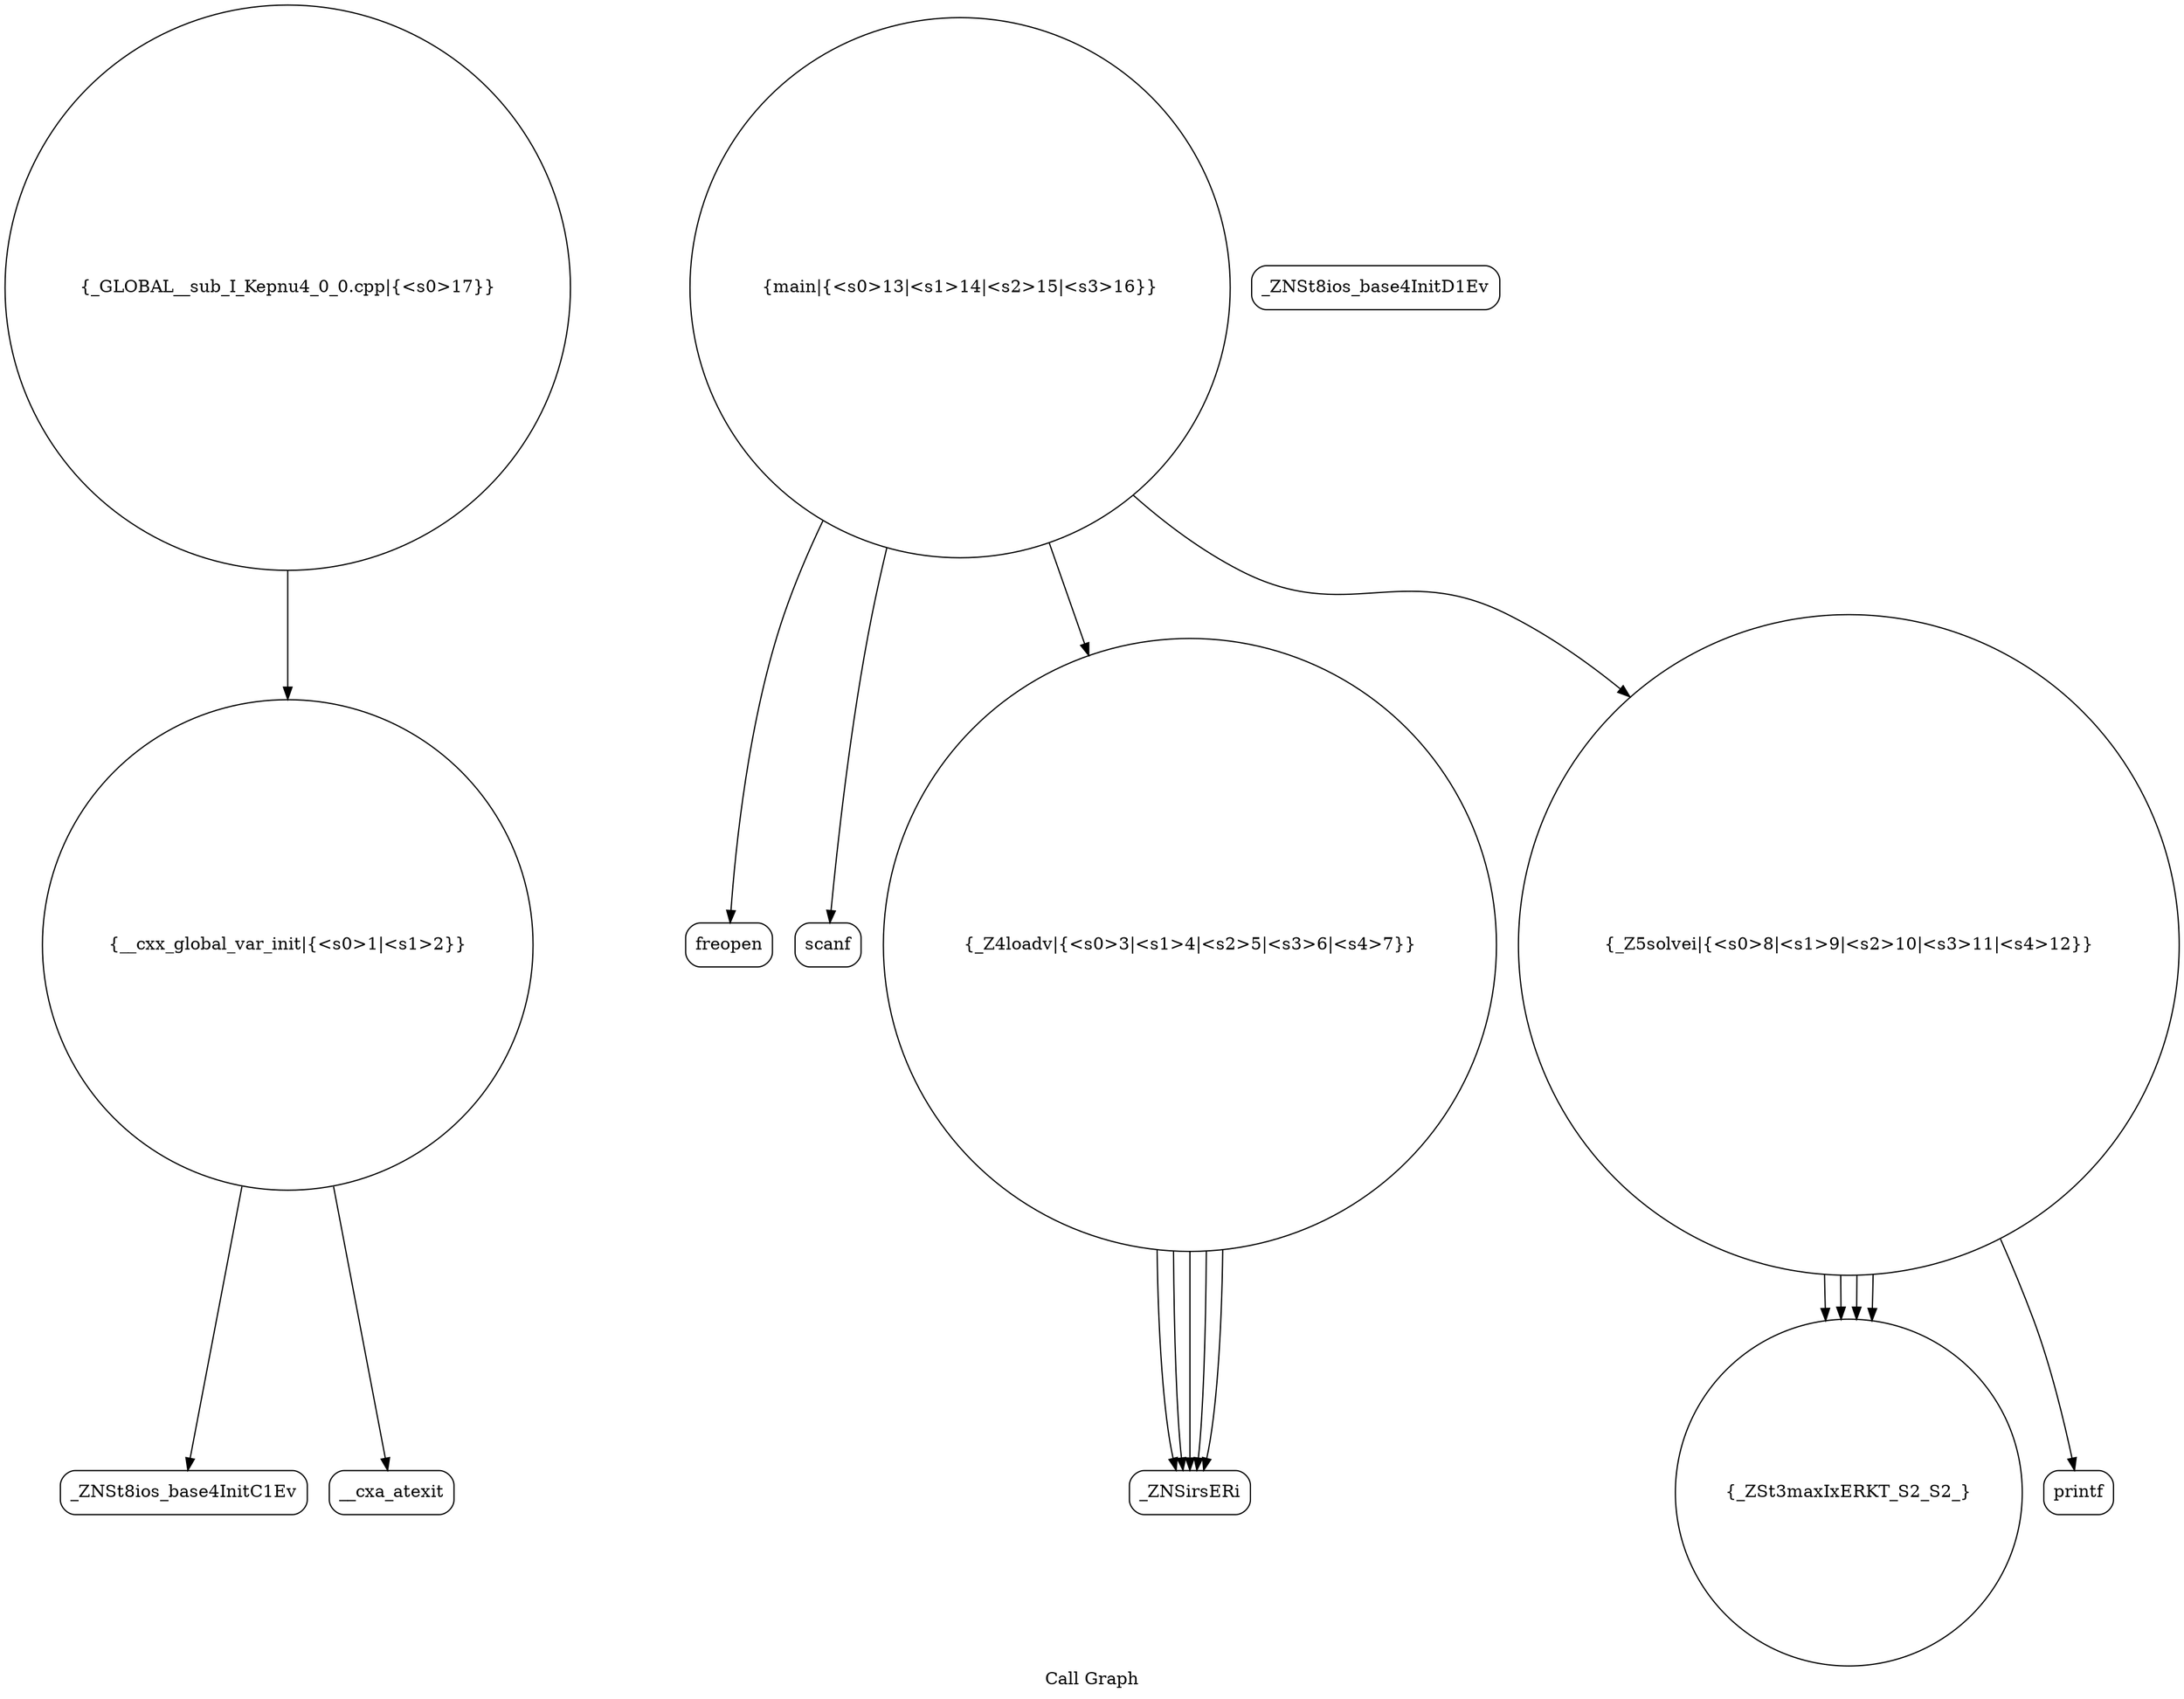 digraph "Call Graph" {
	label="Call Graph";

	Node0x5584ba85f180 [shape=record,shape=circle,label="{__cxx_global_var_init|{<s0>1|<s1>2}}"];
	Node0x5584ba85f180:s0 -> Node0x5584ba85f610[color=black];
	Node0x5584ba85f180:s1 -> Node0x5584ba85f710[color=black];
	Node0x5584ba85f910 [shape=record,shape=circle,label="{_ZSt3maxIxERKT_S2_S2_}"];
	Node0x5584ba85f690 [shape=record,shape=Mrecord,label="{_ZNSt8ios_base4InitD1Ev}"];
	Node0x5584ba85fa10 [shape=record,shape=circle,label="{main|{<s0>13|<s1>14|<s2>15|<s3>16}}"];
	Node0x5584ba85fa10:s0 -> Node0x5584ba85fa90[color=black];
	Node0x5584ba85fa10:s1 -> Node0x5584ba85fb10[color=black];
	Node0x5584ba85fa10:s2 -> Node0x5584ba85f790[color=black];
	Node0x5584ba85fa10:s3 -> Node0x5584ba85f890[color=black];
	Node0x5584ba85f790 [shape=record,shape=circle,label="{_Z4loadv|{<s0>3|<s1>4|<s2>5|<s3>6|<s4>7}}"];
	Node0x5584ba85f790:s0 -> Node0x5584ba85f810[color=black];
	Node0x5584ba85f790:s1 -> Node0x5584ba85f810[color=black];
	Node0x5584ba85f790:s2 -> Node0x5584ba85f810[color=black];
	Node0x5584ba85f790:s3 -> Node0x5584ba85f810[color=black];
	Node0x5584ba85f790:s4 -> Node0x5584ba85f810[color=black];
	Node0x5584ba85fb10 [shape=record,shape=Mrecord,label="{scanf}"];
	Node0x5584ba85f890 [shape=record,shape=circle,label="{_Z5solvei|{<s0>8|<s1>9|<s2>10|<s3>11|<s4>12}}"];
	Node0x5584ba85f890:s0 -> Node0x5584ba85f910[color=black];
	Node0x5584ba85f890:s1 -> Node0x5584ba85f910[color=black];
	Node0x5584ba85f890:s2 -> Node0x5584ba85f910[color=black];
	Node0x5584ba85f890:s3 -> Node0x5584ba85f910[color=black];
	Node0x5584ba85f890:s4 -> Node0x5584ba85f990[color=black];
	Node0x5584ba85f610 [shape=record,shape=Mrecord,label="{_ZNSt8ios_base4InitC1Ev}"];
	Node0x5584ba85f990 [shape=record,shape=Mrecord,label="{printf}"];
	Node0x5584ba85f710 [shape=record,shape=Mrecord,label="{__cxa_atexit}"];
	Node0x5584ba85fa90 [shape=record,shape=Mrecord,label="{freopen}"];
	Node0x5584ba85f810 [shape=record,shape=Mrecord,label="{_ZNSirsERi}"];
	Node0x5584ba85fb90 [shape=record,shape=circle,label="{_GLOBAL__sub_I_Kepnu4_0_0.cpp|{<s0>17}}"];
	Node0x5584ba85fb90:s0 -> Node0x5584ba85f180[color=black];
}
